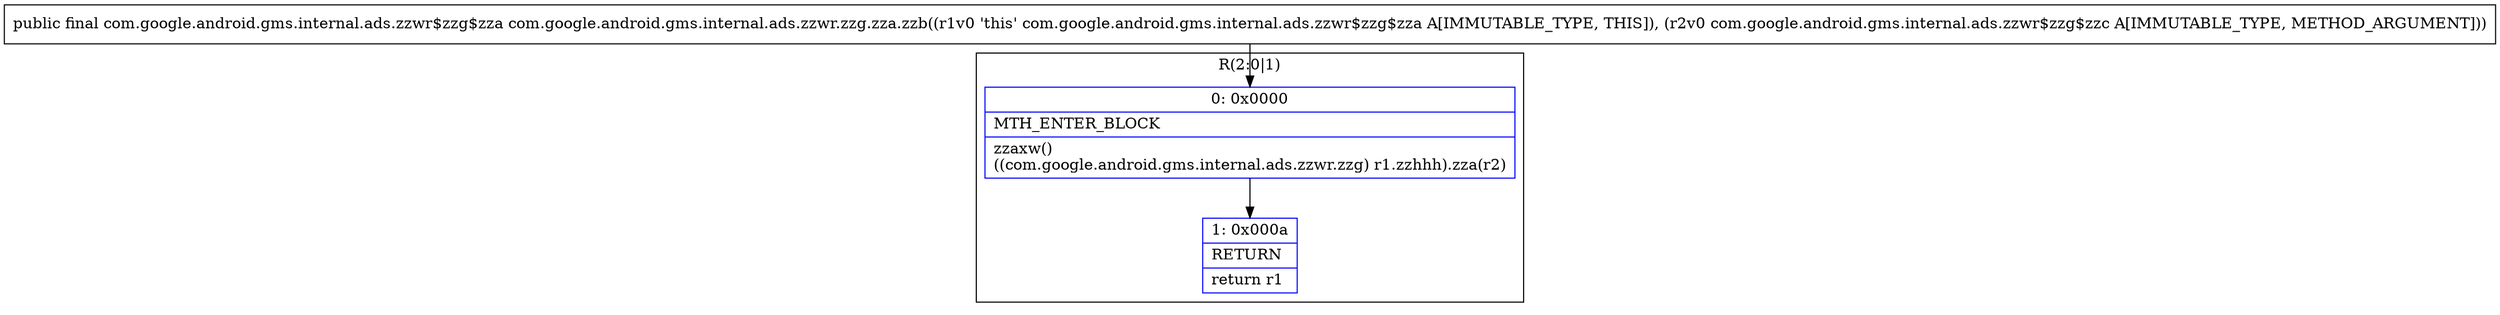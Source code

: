 digraph "CFG forcom.google.android.gms.internal.ads.zzwr.zzg.zza.zzb(Lcom\/google\/android\/gms\/internal\/ads\/zzwr$zzg$zzc;)Lcom\/google\/android\/gms\/internal\/ads\/zzwr$zzg$zza;" {
subgraph cluster_Region_1432153438 {
label = "R(2:0|1)";
node [shape=record,color=blue];
Node_0 [shape=record,label="{0\:\ 0x0000|MTH_ENTER_BLOCK\l|zzaxw()\l((com.google.android.gms.internal.ads.zzwr.zzg) r1.zzhhh).zza(r2)\l}"];
Node_1 [shape=record,label="{1\:\ 0x000a|RETURN\l|return r1\l}"];
}
MethodNode[shape=record,label="{public final com.google.android.gms.internal.ads.zzwr$zzg$zza com.google.android.gms.internal.ads.zzwr.zzg.zza.zzb((r1v0 'this' com.google.android.gms.internal.ads.zzwr$zzg$zza A[IMMUTABLE_TYPE, THIS]), (r2v0 com.google.android.gms.internal.ads.zzwr$zzg$zzc A[IMMUTABLE_TYPE, METHOD_ARGUMENT])) }"];
MethodNode -> Node_0;
Node_0 -> Node_1;
}

